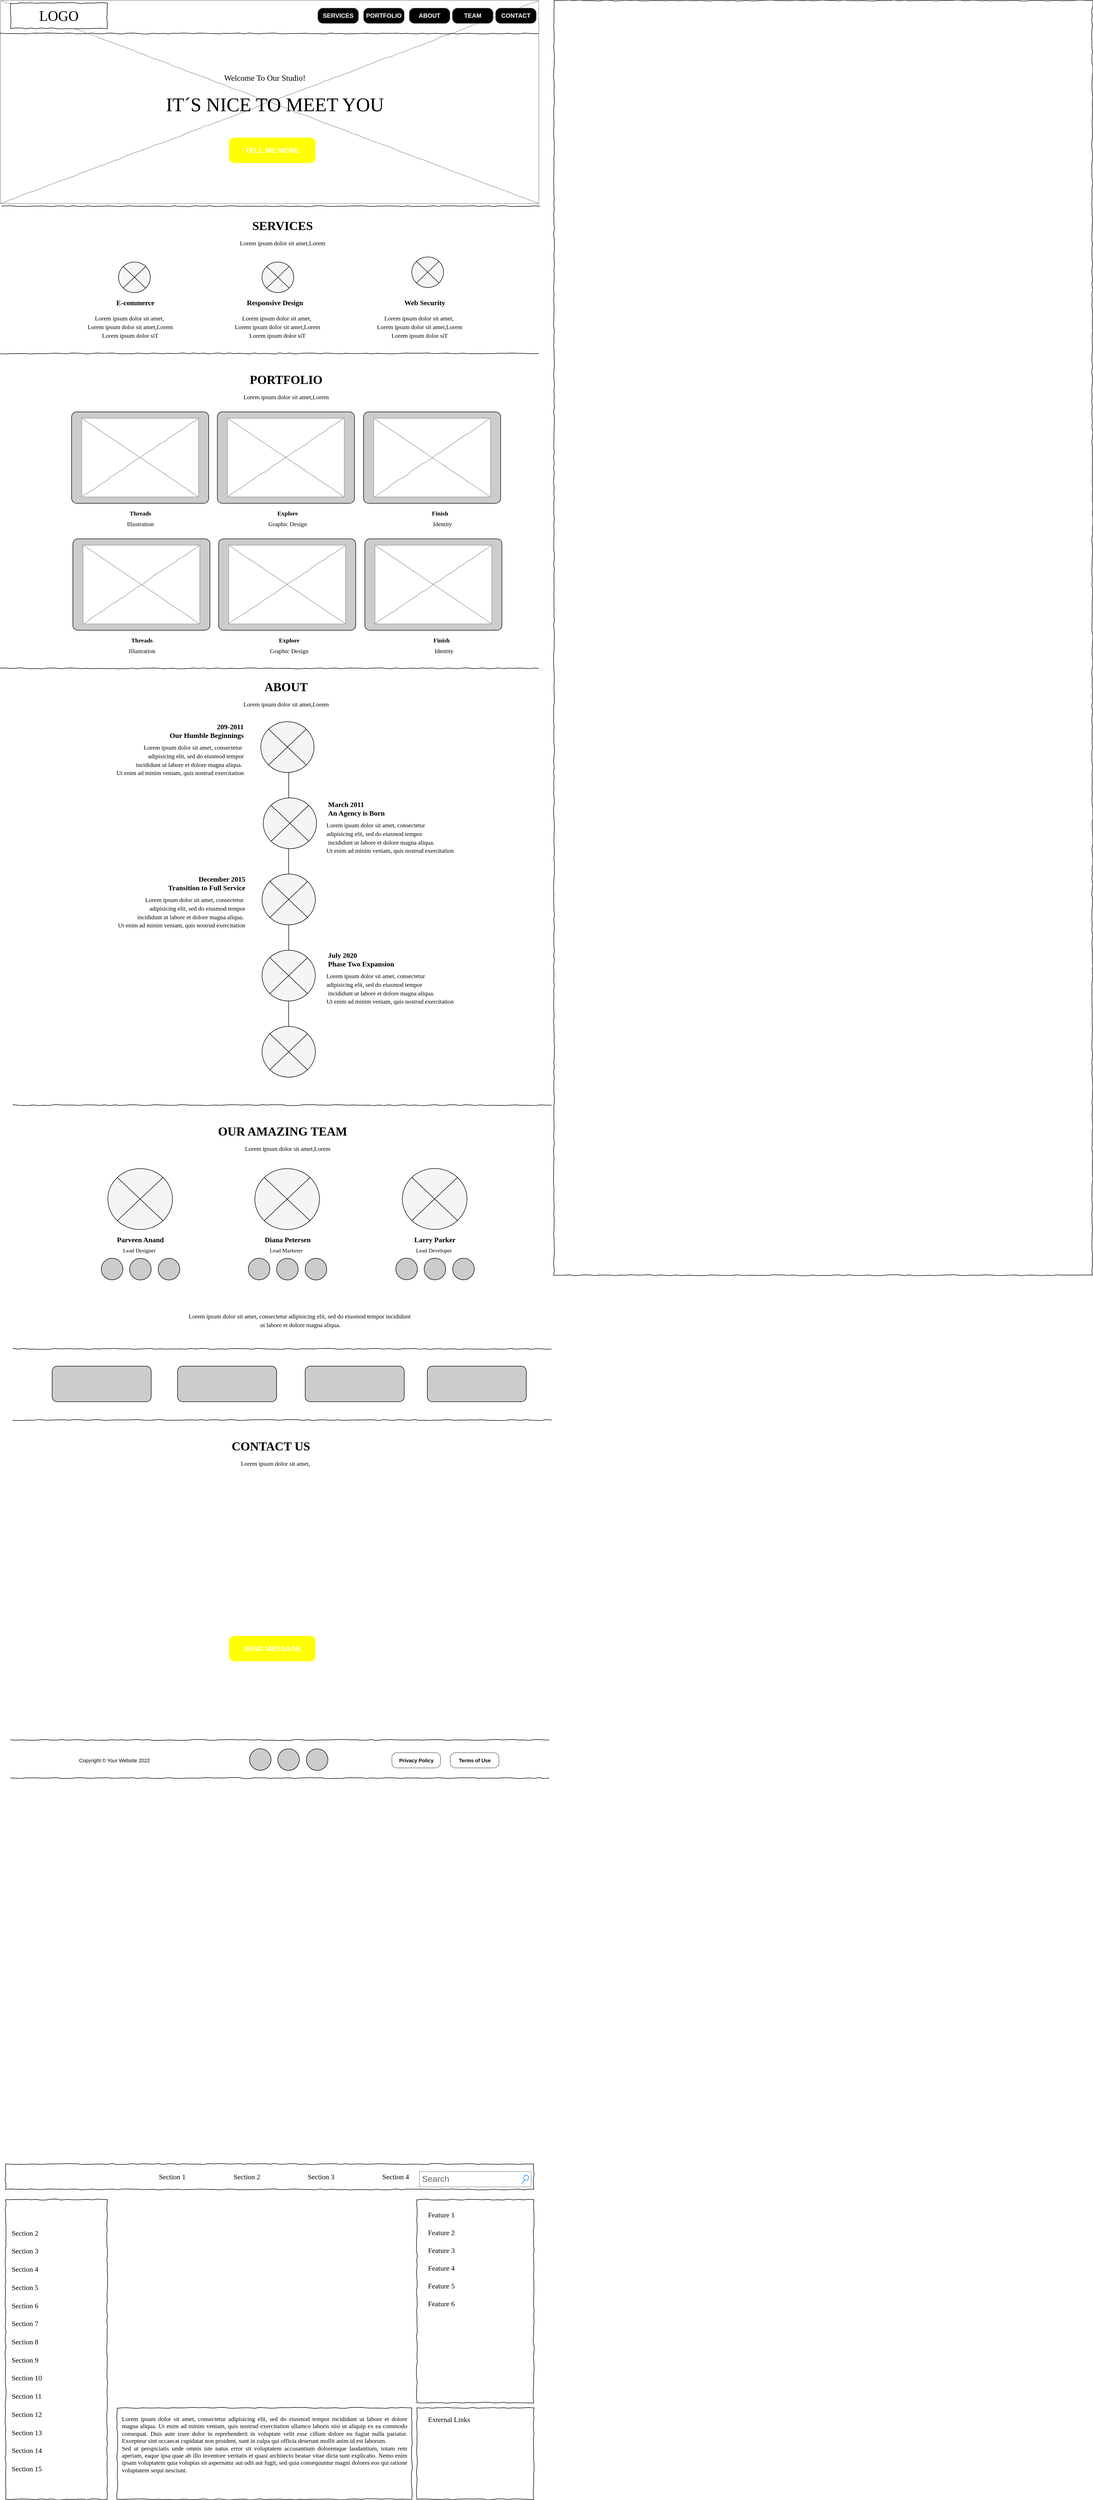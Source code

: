 <mxfile version="20.5.1" type="github">
  <diagram name="Page-1" id="03018318-947c-dd8e-b7a3-06fadd420f32">
    <mxGraphModel dx="1422" dy="762" grid="1" gridSize="10" guides="1" tooltips="1" connect="1" arrows="1" fold="1" page="1" pageScale="1" pageWidth="1100" pageHeight="850" background="none" math="0" shadow="0">
      <root>
        <mxCell id="0" />
        <mxCell id="1" parent="0" />
        <mxCell id="GZVW_mrwKKOPV1Nri92c-111" value="" style="ellipse;whiteSpace=wrap;html=1;aspect=fixed;fillStyle=solid;strokeColor=#000000;strokeWidth=1;fontSize=11;fillColor=#CCCCCC;gradientColor=none;" vertex="1" parent="1">
          <mxGeometry x="508" y="2496.5" width="42.5" height="42.5" as="geometry" />
        </mxCell>
        <mxCell id="GZVW_mrwKKOPV1Nri92c-110" value="" style="ellipse;whiteSpace=wrap;html=1;aspect=fixed;fillStyle=solid;strokeColor=#000000;strokeWidth=1;fontSize=11;fillColor=#CCCCCC;gradientColor=none;" vertex="1" parent="1">
          <mxGeometry x="563.75" y="2496.75" width="42.5" height="42.5" as="geometry" />
        </mxCell>
        <mxCell id="GZVW_mrwKKOPV1Nri92c-109" value="" style="ellipse;whiteSpace=wrap;html=1;aspect=fixed;fillStyle=solid;strokeColor=#000000;strokeWidth=1;fontSize=11;fillColor=#CCCCCC;gradientColor=none;" vertex="1" parent="1">
          <mxGeometry x="620" y="2496.75" width="42.5" height="42.5" as="geometry" />
        </mxCell>
        <mxCell id="677b7b8949515195-1" value="" style="whiteSpace=wrap;html=1;rounded=0;shadow=0;labelBackgroundColor=none;strokeColor=#000000;strokeWidth=1;fillColor=none;fontFamily=Verdana;fontSize=7;fontColor=#000000;align=center;comic=1;" parent="1" vertex="1">
          <mxGeometry x="1110" y="20" width="1060" height="2510" as="geometry" />
        </mxCell>
        <mxCell id="GZVW_mrwKKOPV1Nri92c-58" value="" style="strokeWidth=1;shadow=0;dashed=0;align=center;html=1;shape=mxgraph.mockup.buttons.button;strokeColor=#000000;fontColor=#ffffff;mainText=;buttonStyle=round;fontSize=17;fontStyle=1;fillColor=#CCCCCC;whiteSpace=wrap;fillStyle=solid;" vertex="1" parent="1">
          <mxGeometry x="160" y="830" width="270" height="180" as="geometry" />
        </mxCell>
        <mxCell id="677b7b8949515195-16" value="" style="verticalLabelPosition=bottom;shadow=0;dashed=0;align=center;html=1;verticalAlign=top;strokeWidth=1;shape=mxgraph.mockup.graphics.simpleIcon;strokeColor=#999999;rounded=0;labelBackgroundColor=none;fontFamily=Verdana;fontSize=14;fontColor=#000000;comic=1;" parent="1" vertex="1">
          <mxGeometry x="20" y="20" width="1060" height="400" as="geometry" />
        </mxCell>
        <mxCell id="677b7b8949515195-2" value="LOGO" style="whiteSpace=wrap;html=1;rounded=0;shadow=0;labelBackgroundColor=none;strokeWidth=1;fontFamily=Verdana;fontSize=28;align=center;comic=1;" parent="1" vertex="1">
          <mxGeometry x="40" y="25" width="190" height="50" as="geometry" />
        </mxCell>
        <mxCell id="677b7b8949515195-3" value="Search" style="strokeWidth=1;shadow=0;dashed=0;align=center;html=1;shape=mxgraph.mockup.forms.searchBox;strokeColor=#999999;mainText=;strokeColor2=#008cff;fontColor=#666666;fontSize=17;align=left;spacingLeft=3;rounded=0;labelBackgroundColor=none;comic=1;" parent="1" vertex="1">
          <mxGeometry x="845" y="4295" width="220" height="30" as="geometry" />
        </mxCell>
        <mxCell id="677b7b8949515195-8" value="" style="whiteSpace=wrap;html=1;rounded=0;shadow=0;labelBackgroundColor=none;strokeWidth=1;fillColor=none;fontFamily=Verdana;fontSize=12;align=center;comic=1;" parent="1" vertex="1">
          <mxGeometry x="30" y="4350" width="200" height="590" as="geometry" />
        </mxCell>
        <mxCell id="677b7b8949515195-9" value="" style="line;strokeWidth=1;html=1;rounded=0;shadow=0;labelBackgroundColor=none;fillColor=none;fontFamily=Verdana;fontSize=14;fontColor=#000000;align=center;comic=1;" parent="1" vertex="1">
          <mxGeometry x="20" y="80" width="1060" height="10" as="geometry" />
        </mxCell>
        <mxCell id="677b7b8949515195-10" value="" style="whiteSpace=wrap;html=1;rounded=0;shadow=0;labelBackgroundColor=none;strokeWidth=1;fillColor=none;fontFamily=Verdana;fontSize=12;align=center;comic=1;" parent="1" vertex="1">
          <mxGeometry x="30" y="4280" width="1040" height="50" as="geometry" />
        </mxCell>
        <mxCell id="677b7b8949515195-11" value="Section 1" style="text;html=1;points=[];align=left;verticalAlign=top;spacingTop=-4;fontSize=14;fontFamily=Verdana" parent="1" vertex="1">
          <mxGeometry x="330" y="4295" width="60" height="20" as="geometry" />
        </mxCell>
        <mxCell id="677b7b8949515195-12" value="Section 2" style="text;html=1;points=[];align=left;verticalAlign=top;spacingTop=-4;fontSize=14;fontFamily=Verdana" parent="1" vertex="1">
          <mxGeometry x="477" y="4295" width="60" height="20" as="geometry" />
        </mxCell>
        <mxCell id="677b7b8949515195-13" value="Section 3" style="text;html=1;points=[];align=left;verticalAlign=top;spacingTop=-4;fontSize=14;fontFamily=Verdana" parent="1" vertex="1">
          <mxGeometry x="623" y="4295" width="60" height="20" as="geometry" />
        </mxCell>
        <mxCell id="677b7b8949515195-14" value="Section 4" style="text;html=1;points=[];align=left;verticalAlign=top;spacingTop=-4;fontSize=14;fontFamily=Verdana" parent="1" vertex="1">
          <mxGeometry x="770" y="4295" width="60" height="20" as="geometry" />
        </mxCell>
        <mxCell id="677b7b8949515195-15" value="&lt;div style=&quot;text-align: justify&quot;&gt;&lt;span&gt;Lorem ipsum dolor sit amet, consectetur adipisicing elit, sed do eiusmod tempor incididunt ut labore et dolore magna aliqua. Ut enim ad minim veniam, quis nostrud exercitation ullamco laboris nisi ut aliquip ex ea commodo consequat. Duis aute irure dolor in reprehenderit in voluptate velit esse cillum dolore eu fugiat nulla pariatur. Excepteur sint occaecat cupidatat non proident, sunt in culpa qui officia deserunt mollit anim id est laborum.&lt;/span&gt;&lt;/div&gt;&lt;div style=&quot;text-align: justify&quot;&gt;&lt;span&gt;Sed ut perspiciatis unde omnis iste natus error sit voluptatem accusantium doloremque laudantium, totam rem aperiam, eaque ipsa quae ab illo inventore veritatis et quasi architecto beatae vitae dicta sunt explicabo. Nemo enim ipsam voluptatem quia voluptas sit aspernatur aut odit aut fugit, sed quia consequuntur magni dolores eos qui ratione voluptatem sequi nesciunt.&amp;nbsp;&lt;/span&gt;&lt;/div&gt;" style="whiteSpace=wrap;html=1;rounded=0;shadow=0;labelBackgroundColor=none;strokeWidth=1;fillColor=none;fontFamily=Verdana;fontSize=12;align=center;verticalAlign=top;spacing=10;comic=1;" parent="1" vertex="1">
          <mxGeometry x="250" y="4760" width="580" height="180" as="geometry" />
        </mxCell>
        <mxCell id="677b7b8949515195-25" value="" style="whiteSpace=wrap;html=1;rounded=0;shadow=0;labelBackgroundColor=none;strokeWidth=1;fillColor=none;fontFamily=Verdana;fontSize=12;align=center;comic=1;" parent="1" vertex="1">
          <mxGeometry x="840" y="4350" width="230" height="400" as="geometry" />
        </mxCell>
        <mxCell id="677b7b8949515195-26" value="" style="whiteSpace=wrap;html=1;rounded=0;shadow=0;labelBackgroundColor=none;strokeWidth=1;fillColor=none;fontFamily=Verdana;fontSize=12;align=center;comic=1;" parent="1" vertex="1">
          <mxGeometry x="840" y="4760" width="230" height="180" as="geometry" />
        </mxCell>
        <mxCell id="677b7b8949515195-27" value="&lt;b&gt;&lt;font style=&quot;font-size: 24px;&quot;&gt;SERVICES&lt;/font&gt;&lt;/b&gt;" style="text;html=1;points=[];align=center;verticalAlign=top;spacingTop=-4;fontSize=14;fontFamily=Verdana" parent="1" vertex="1">
          <mxGeometry x="490" y="447" width="170" height="30" as="geometry" />
        </mxCell>
        <mxCell id="677b7b8949515195-28" value="Section 2" style="text;html=1;points=[];align=left;verticalAlign=top;spacingTop=-4;fontSize=14;fontFamily=Verdana" parent="1" vertex="1">
          <mxGeometry x="40" y="4406" width="170" height="20" as="geometry" />
        </mxCell>
        <mxCell id="677b7b8949515195-29" value="Section 3" style="text;html=1;points=[];align=left;verticalAlign=top;spacingTop=-4;fontSize=14;fontFamily=Verdana" parent="1" vertex="1">
          <mxGeometry x="40" y="4441" width="170" height="20" as="geometry" />
        </mxCell>
        <mxCell id="677b7b8949515195-30" value="Section 4" style="text;html=1;points=[];align=left;verticalAlign=top;spacingTop=-4;fontSize=14;fontFamily=Verdana" parent="1" vertex="1">
          <mxGeometry x="40" y="4477" width="170" height="20" as="geometry" />
        </mxCell>
        <mxCell id="677b7b8949515195-31" value="Section 7" style="text;html=1;points=[];align=left;verticalAlign=top;spacingTop=-4;fontSize=14;fontFamily=Verdana" parent="1" vertex="1">
          <mxGeometry x="40" y="4584" width="170" height="20" as="geometry" />
        </mxCell>
        <mxCell id="677b7b8949515195-32" value="Section 8" style="text;html=1;points=[];align=left;verticalAlign=top;spacingTop=-4;fontSize=14;fontFamily=Verdana" parent="1" vertex="1">
          <mxGeometry x="40" y="4620" width="170" height="20" as="geometry" />
        </mxCell>
        <mxCell id="677b7b8949515195-33" value="Section 9" style="text;html=1;points=[];align=left;verticalAlign=top;spacingTop=-4;fontSize=14;fontFamily=Verdana" parent="1" vertex="1">
          <mxGeometry x="40" y="4656" width="170" height="20" as="geometry" />
        </mxCell>
        <mxCell id="677b7b8949515195-34" value="Section 10" style="text;html=1;points=[];align=left;verticalAlign=top;spacingTop=-4;fontSize=14;fontFamily=Verdana" parent="1" vertex="1">
          <mxGeometry x="40" y="4691" width="170" height="20" as="geometry" />
        </mxCell>
        <mxCell id="677b7b8949515195-35" value="Section 11" style="text;html=1;points=[];align=left;verticalAlign=top;spacingTop=-4;fontSize=14;fontFamily=Verdana" parent="1" vertex="1">
          <mxGeometry x="40" y="4727" width="170" height="20" as="geometry" />
        </mxCell>
        <mxCell id="677b7b8949515195-36" value="Section 12" style="text;html=1;points=[];align=left;verticalAlign=top;spacingTop=-4;fontSize=14;fontFamily=Verdana" parent="1" vertex="1">
          <mxGeometry x="40" y="4763" width="170" height="20" as="geometry" />
        </mxCell>
        <mxCell id="677b7b8949515195-37" value="Section 13" style="text;html=1;points=[];align=left;verticalAlign=top;spacingTop=-4;fontSize=14;fontFamily=Verdana" parent="1" vertex="1">
          <mxGeometry x="40" y="4799" width="170" height="20" as="geometry" />
        </mxCell>
        <mxCell id="677b7b8949515195-38" value="Section 14" style="text;html=1;points=[];align=left;verticalAlign=top;spacingTop=-4;fontSize=14;fontFamily=Verdana" parent="1" vertex="1">
          <mxGeometry x="40" y="4834" width="170" height="20" as="geometry" />
        </mxCell>
        <mxCell id="677b7b8949515195-39" value="Section 5" style="text;html=1;points=[];align=left;verticalAlign=top;spacingTop=-4;fontSize=14;fontFamily=Verdana" parent="1" vertex="1">
          <mxGeometry x="40" y="4513" width="170" height="20" as="geometry" />
        </mxCell>
        <mxCell id="677b7b8949515195-40" value="Section 6" style="text;html=1;points=[];align=left;verticalAlign=top;spacingTop=-4;fontSize=14;fontFamily=Verdana" parent="1" vertex="1">
          <mxGeometry x="40" y="4549" width="170" height="20" as="geometry" />
        </mxCell>
        <mxCell id="677b7b8949515195-41" value="Section 15" style="text;html=1;points=[];align=left;verticalAlign=top;spacingTop=-4;fontSize=14;fontFamily=Verdana" parent="1" vertex="1">
          <mxGeometry x="40" y="4870" width="170" height="20" as="geometry" />
        </mxCell>
        <mxCell id="677b7b8949515195-42" value="External Links" style="text;html=1;points=[];align=left;verticalAlign=top;spacingTop=-4;fontSize=14;fontFamily=Verdana" parent="1" vertex="1">
          <mxGeometry x="860" y="4773" width="170" height="20" as="geometry" />
        </mxCell>
        <mxCell id="677b7b8949515195-44" value="Feature 1" style="text;html=1;points=[];align=left;verticalAlign=top;spacingTop=-4;fontSize=14;fontFamily=Verdana" parent="1" vertex="1">
          <mxGeometry x="860" y="4370" width="170" height="20" as="geometry" />
        </mxCell>
        <mxCell id="677b7b8949515195-45" value="Feature 2" style="text;html=1;points=[];align=left;verticalAlign=top;spacingTop=-4;fontSize=14;fontFamily=Verdana" parent="1" vertex="1">
          <mxGeometry x="860" y="4405" width="170" height="20" as="geometry" />
        </mxCell>
        <mxCell id="677b7b8949515195-46" value="Feature 3" style="text;html=1;points=[];align=left;verticalAlign=top;spacingTop=-4;fontSize=14;fontFamily=Verdana" parent="1" vertex="1">
          <mxGeometry x="860" y="4440" width="170" height="20" as="geometry" />
        </mxCell>
        <mxCell id="677b7b8949515195-47" value="Feature 4" style="text;html=1;points=[];align=left;verticalAlign=top;spacingTop=-4;fontSize=14;fontFamily=Verdana" parent="1" vertex="1">
          <mxGeometry x="860" y="4475" width="170" height="20" as="geometry" />
        </mxCell>
        <mxCell id="677b7b8949515195-48" value="Feature 5" style="text;html=1;points=[];align=left;verticalAlign=top;spacingTop=-4;fontSize=14;fontFamily=Verdana" parent="1" vertex="1">
          <mxGeometry x="860" y="4510" width="170" height="20" as="geometry" />
        </mxCell>
        <mxCell id="677b7b8949515195-49" value="Feature 6" style="text;html=1;points=[];align=left;verticalAlign=top;spacingTop=-4;fontSize=14;fontFamily=Verdana" parent="1" vertex="1">
          <mxGeometry x="860" y="4545" width="170" height="20" as="geometry" />
        </mxCell>
        <mxCell id="GZVW_mrwKKOPV1Nri92c-2" value="Welcome To Our Studio!" style="text;html=1;points=[];align=center;verticalAlign=top;spacingTop=-4;fontSize=16;fontFamily=Verdana" vertex="1" parent="1">
          <mxGeometry x="450" y="160" width="180" height="20" as="geometry" />
        </mxCell>
        <mxCell id="GZVW_mrwKKOPV1Nri92c-3" value="IT´S NICE TO MEET YOU" style="text;html=1;points=[];align=center;verticalAlign=top;spacingTop=-4;fontSize=38;fontFamily=Verdana" vertex="1" parent="1">
          <mxGeometry x="315" y="200" width="490" height="50" as="geometry" />
        </mxCell>
        <mxCell id="GZVW_mrwKKOPV1Nri92c-7" value="&lt;span style=&quot;font-size: 12px; text-align: justify;&quot;&gt;Lorem ipsum dolor sit amet,&lt;/span&gt;&lt;span style=&quot;font-size: 12px; text-align: justify;&quot;&gt;Lorem&lt;/span&gt;" style="text;html=1;points=[];align=center;verticalAlign=top;spacingTop=-4;fontSize=14;fontFamily=Verdana" vertex="1" parent="1">
          <mxGeometry x="460" y="487" width="230" height="20" as="geometry" />
        </mxCell>
        <mxCell id="GZVW_mrwKKOPV1Nri92c-8" value="&lt;span style=&quot;font-size: 12px; text-align: justify;&quot;&gt;Lorem ipsum dolor sit amet,&amp;nbsp;&lt;br&gt;&lt;/span&gt;&lt;span style=&quot;font-size: 12px; text-align: justify;&quot;&gt;Lorem ipsum dolor sit amet,&lt;/span&gt;&lt;span style=&quot;font-size: 12px; text-align: justify;&quot;&gt;Lorem&lt;br&gt;&lt;/span&gt;&lt;span style=&quot;font-size: 12px; text-align: justify;&quot;&gt;Lorem ipsum dolor siT&lt;/span&gt;" style="text;html=1;points=[];align=center;verticalAlign=top;spacingTop=-4;fontSize=14;fontFamily=Verdana" vertex="1" parent="1">
          <mxGeometry x="160" y="635" width="230" height="60" as="geometry" />
        </mxCell>
        <mxCell id="GZVW_mrwKKOPV1Nri92c-9" value="&lt;span style=&quot;font-size: 12px; text-align: justify;&quot;&gt;Lorem ipsum dolor sit amet,&amp;nbsp;&lt;br&gt;&lt;/span&gt;&lt;span style=&quot;font-size: 12px; text-align: justify;&quot;&gt;Lorem ipsum dolor sit amet,&lt;/span&gt;&lt;span style=&quot;font-size: 12px; text-align: justify;&quot;&gt;Lorem&lt;br&gt;&lt;/span&gt;&lt;span style=&quot;font-size: 12px; text-align: justify;&quot;&gt;Lorem ipsum dolor siT&lt;/span&gt;" style="text;html=1;points=[];align=center;verticalAlign=top;spacingTop=-4;fontSize=14;fontFamily=Verdana" vertex="1" parent="1">
          <mxGeometry x="450" y="635" width="230" height="60" as="geometry" />
        </mxCell>
        <mxCell id="GZVW_mrwKKOPV1Nri92c-10" value="&lt;span style=&quot;font-size: 12px; text-align: justify;&quot;&gt;Lorem ipsum dolor sit amet,&amp;nbsp;&lt;br&gt;&lt;/span&gt;&lt;span style=&quot;font-size: 12px; text-align: justify;&quot;&gt;Lorem ipsum dolor sit amet,&lt;/span&gt;&lt;span style=&quot;font-size: 12px; text-align: justify;&quot;&gt;Lorem&lt;br&gt;&lt;/span&gt;&lt;span style=&quot;font-size: 12px; text-align: justify;&quot;&gt;Lorem ipsum dolor siT&lt;/span&gt;" style="text;html=1;points=[];align=center;verticalAlign=top;spacingTop=-4;fontSize=14;fontFamily=Verdana" vertex="1" parent="1">
          <mxGeometry x="730" y="635" width="230" height="60" as="geometry" />
        </mxCell>
        <mxCell id="GZVW_mrwKKOPV1Nri92c-11" value="&lt;b&gt;E-commerce&lt;/b&gt;" style="text;html=1;points=[];align=center;verticalAlign=top;spacingTop=-4;fontSize=14;fontFamily=Verdana" vertex="1" parent="1">
          <mxGeometry x="200" y="605" width="170" height="20" as="geometry" />
        </mxCell>
        <mxCell id="GZVW_mrwKKOPV1Nri92c-12" value="&lt;b&gt;Responsive Design&lt;/b&gt;" style="text;html=1;points=[];align=center;verticalAlign=top;spacingTop=-4;fontSize=14;fontFamily=Verdana" vertex="1" parent="1">
          <mxGeometry x="475" y="605" width="170" height="20" as="geometry" />
        </mxCell>
        <mxCell id="GZVW_mrwKKOPV1Nri92c-13" value="&lt;b&gt;Web Security&lt;/b&gt;" style="text;html=1;points=[];align=center;verticalAlign=top;spacingTop=-4;fontSize=14;fontFamily=Verdana" vertex="1" parent="1">
          <mxGeometry x="770" y="605" width="170" height="20" as="geometry" />
        </mxCell>
        <mxCell id="GZVW_mrwKKOPV1Nri92c-18" value="&lt;b&gt;&lt;font style=&quot;font-size: 24px;&quot;&gt;PORTFOLIO&lt;/font&gt;&lt;/b&gt;" style="text;html=1;points=[];align=center;verticalAlign=top;spacingTop=-4;fontSize=14;fontFamily=Verdana" vertex="1" parent="1">
          <mxGeometry x="497" y="750" width="170" height="30" as="geometry" />
        </mxCell>
        <mxCell id="GZVW_mrwKKOPV1Nri92c-19" value="&lt;span style=&quot;font-size: 12px; text-align: justify;&quot;&gt;Lorem ipsum dolor sit amet,&lt;/span&gt;&lt;span style=&quot;font-size: 12px; text-align: justify;&quot;&gt;Lorem&lt;/span&gt;" style="text;html=1;points=[];align=center;verticalAlign=top;spacingTop=-4;fontSize=14;fontFamily=Verdana" vertex="1" parent="1">
          <mxGeometry x="467" y="790" width="230" height="20" as="geometry" />
        </mxCell>
        <mxCell id="GZVW_mrwKKOPV1Nri92c-21" value="" style="verticalLabelPosition=bottom;shadow=0;dashed=0;align=center;html=1;verticalAlign=top;strokeWidth=1;shape=mxgraph.mockup.graphics.simpleIcon;strokeColor=#999999;rounded=0;labelBackgroundColor=none;fontFamily=Verdana;fontSize=14;fontColor=#000000;comic=1;" vertex="1" parent="1">
          <mxGeometry x="180" y="842.5" width="230" height="155" as="geometry" />
        </mxCell>
        <mxCell id="GZVW_mrwKKOPV1Nri92c-26" value="&lt;b&gt;Threads&lt;/b&gt;" style="text;html=1;points=[];align=center;verticalAlign=top;spacingTop=-4;fontSize=12;fontFamily=Verdana" vertex="1" parent="1">
          <mxGeometry x="210" y="1020" width="170" height="20" as="geometry" />
        </mxCell>
        <mxCell id="GZVW_mrwKKOPV1Nri92c-27" value="&lt;div style=&quot;text-align: justify;&quot;&gt;&lt;span style=&quot;background-color: initial; font-size: 12px;&quot;&gt;Illustration&lt;/span&gt;&lt;/div&gt;" style="text;html=1;points=[];align=center;verticalAlign=top;spacingTop=-4;fontSize=14;fontFamily=Verdana" vertex="1" parent="1">
          <mxGeometry x="245" y="1040" width="100" height="20" as="geometry" />
        </mxCell>
        <mxCell id="GZVW_mrwKKOPV1Nri92c-28" value="&lt;b&gt;Explore&lt;/b&gt;" style="text;html=1;points=[];align=center;verticalAlign=top;spacingTop=-4;fontSize=12;fontFamily=Verdana" vertex="1" parent="1">
          <mxGeometry x="500" y="1020" width="170" height="20" as="geometry" />
        </mxCell>
        <mxCell id="GZVW_mrwKKOPV1Nri92c-29" value="&lt;div style=&quot;text-align: justify;&quot;&gt;&lt;span style=&quot;background-color: initial; font-size: 12px;&quot;&gt;Graphic Design&lt;/span&gt;&lt;/div&gt;" style="text;html=1;points=[];align=center;verticalAlign=top;spacingTop=-4;fontSize=14;fontFamily=Verdana" vertex="1" parent="1">
          <mxGeometry x="535" y="1040" width="100" height="20" as="geometry" />
        </mxCell>
        <mxCell id="GZVW_mrwKKOPV1Nri92c-30" value="&lt;b&gt;Finish&lt;/b&gt;" style="text;html=1;points=[];align=center;verticalAlign=top;spacingTop=-4;fontSize=12;fontFamily=Verdana" vertex="1" parent="1">
          <mxGeometry x="800" y="1020" width="170" height="20" as="geometry" />
        </mxCell>
        <mxCell id="GZVW_mrwKKOPV1Nri92c-31" value="&lt;div style=&quot;text-align: justify;&quot;&gt;&lt;span style=&quot;background-color: initial; font-size: 12px;&quot;&gt;Identity&lt;/span&gt;&lt;/div&gt;" style="text;html=1;points=[];align=center;verticalAlign=top;spacingTop=-4;fontSize=14;fontFamily=Verdana" vertex="1" parent="1">
          <mxGeometry x="840" y="1040" width="100" height="20" as="geometry" />
        </mxCell>
        <mxCell id="GZVW_mrwKKOPV1Nri92c-39" value="" style="shape=sumEllipse;perimeter=ellipsePerimeter;whiteSpace=wrap;html=1;backgroundOutline=1;fillStyle=solid;fontSize=12;fillColor=#F5F5F5;gradientColor=none;" vertex="1" parent="1">
          <mxGeometry x="535" y="535" width="62.5" height="60" as="geometry" />
        </mxCell>
        <mxCell id="GZVW_mrwKKOPV1Nri92c-40" value="" style="shape=sumEllipse;perimeter=ellipsePerimeter;whiteSpace=wrap;html=1;backgroundOutline=1;fillStyle=solid;fontSize=12;fillColor=#F5F5F5;gradientColor=none;" vertex="1" parent="1">
          <mxGeometry x="830" y="525" width="62.5" height="60" as="geometry" />
        </mxCell>
        <mxCell id="GZVW_mrwKKOPV1Nri92c-41" value="" style="shape=sumEllipse;perimeter=ellipsePerimeter;whiteSpace=wrap;html=1;backgroundOutline=1;fillStyle=solid;fontSize=12;fillColor=#F5F5F5;gradientColor=none;" vertex="1" parent="1">
          <mxGeometry x="252.5" y="535" width="62.5" height="60" as="geometry" />
        </mxCell>
        <mxCell id="GZVW_mrwKKOPV1Nri92c-49" value="SERVICES" style="strokeWidth=1;shadow=0;dashed=0;align=center;html=1;shape=mxgraph.mockup.buttons.button;strokeColor=#666666;fontColor=#ffffff;mainText=;buttonStyle=round;fontSize=12;fontStyle=1;fillColor=#000000;whiteSpace=wrap;fillStyle=solid;" vertex="1" parent="1">
          <mxGeometry x="645" y="35" width="80" height="30" as="geometry" />
        </mxCell>
        <mxCell id="GZVW_mrwKKOPV1Nri92c-50" value="PORTFOLIO" style="strokeWidth=1;shadow=0;dashed=0;align=center;html=1;shape=mxgraph.mockup.buttons.button;strokeColor=#666666;fontColor=#ffffff;mainText=;buttonStyle=round;fontSize=12;fontStyle=1;fillColor=#000000;whiteSpace=wrap;fillStyle=solid;" vertex="1" parent="1">
          <mxGeometry x="735" y="35" width="80" height="30" as="geometry" />
        </mxCell>
        <mxCell id="GZVW_mrwKKOPV1Nri92c-51" value="ABOUT&lt;span style=&quot;color: rgba(0, 0, 0, 0); font-family: monospace; font-size: 0px; font-weight: 400; text-align: start;&quot;&gt;%3CmxGraphModel%3E%3Croot%3E%3CmxCell%20id%3D%220%22%2F%3E%3CmxCell%20id%3D%221%22%20parent%3D%220%22%2F%3E%3CmxCell%20id%3D%222%22%20value%3D%22SERVICES%22%20style%3D%22strokeWidth%3D1%3Bshadow%3D0%3Bdashed%3D0%3Balign%3Dcenter%3Bhtml%3D1%3Bshape%3Dmxgraph.mockup.buttons.button%3BstrokeColor%3D%23666666%3BfontColor%3D%23ffffff%3BmainText%3D%3BbuttonStyle%3Dround%3BfontSize%3D12%3BfontStyle%3D1%3BfillColor%3D%23000000%3BwhiteSpace%3Dwrap%3BfillStyle%3Dsolid%3B%22%20vertex%3D%221%22%20parent%3D%221%22%3E%3CmxGeometry%20x%3D%22710%22%20y%3D%2290%22%20width%3D%2280%22%20height%3D%2230%22%20as%3D%22geometry%22%2F%3E%3C%2FmxCell%3E%3C%2Froot%3E%3C%2FmxGraphModel%3E&lt;/span&gt;" style="strokeWidth=1;shadow=0;dashed=0;align=center;html=1;shape=mxgraph.mockup.buttons.button;strokeColor=#666666;fontColor=#ffffff;mainText=;buttonStyle=round;fontSize=12;fontStyle=1;fillColor=#000000;whiteSpace=wrap;fillStyle=solid;" vertex="1" parent="1">
          <mxGeometry x="825" y="35" width="80" height="30" as="geometry" />
        </mxCell>
        <mxCell id="GZVW_mrwKKOPV1Nri92c-52" value="TEAM" style="strokeWidth=1;shadow=0;dashed=0;align=center;html=1;shape=mxgraph.mockup.buttons.button;strokeColor=#666666;fontColor=#ffffff;mainText=;buttonStyle=round;fontSize=12;fontStyle=1;fillColor=#000000;whiteSpace=wrap;fillStyle=solid;" vertex="1" parent="1">
          <mxGeometry x="910" y="35" width="80" height="30" as="geometry" />
        </mxCell>
        <mxCell id="GZVW_mrwKKOPV1Nri92c-53" value="CONTACT" style="strokeWidth=1;shadow=0;dashed=0;align=center;html=1;shape=mxgraph.mockup.buttons.button;strokeColor=#666666;fontColor=#ffffff;mainText=;buttonStyle=round;fontSize=12;fontStyle=1;fillColor=#000000;whiteSpace=wrap;fillStyle=solid;" vertex="1" parent="1">
          <mxGeometry x="995" y="35" width="80" height="30" as="geometry" />
        </mxCell>
        <mxCell id="GZVW_mrwKKOPV1Nri92c-54" value="TELL ME MORE" style="strokeWidth=1;shadow=0;dashed=0;align=center;html=1;shape=mxgraph.mockup.buttons.button;strokeColor=none;fontColor=#ffffff;mainText=;buttonStyle=round;fontSize=14;fontStyle=1;fillColor=#FFFF00;whiteSpace=wrap;fillStyle=solid;" vertex="1" parent="1">
          <mxGeometry x="470" y="290" width="170" height="50" as="geometry" />
        </mxCell>
        <mxCell id="GZVW_mrwKKOPV1Nri92c-60" value="" style="strokeWidth=1;shadow=0;dashed=0;align=center;html=1;shape=mxgraph.mockup.buttons.button;strokeColor=#000000;fontColor=#ffffff;mainText=;buttonStyle=round;fontSize=17;fontStyle=1;fillColor=#CCCCCC;whiteSpace=wrap;fillStyle=solid;" vertex="1" parent="1">
          <mxGeometry x="447" y="830" width="270" height="180" as="geometry" />
        </mxCell>
        <mxCell id="GZVW_mrwKKOPV1Nri92c-61" value="" style="verticalLabelPosition=bottom;shadow=0;dashed=0;align=center;html=1;verticalAlign=top;strokeWidth=1;shape=mxgraph.mockup.graphics.simpleIcon;strokeColor=#999999;rounded=0;labelBackgroundColor=none;fontFamily=Verdana;fontSize=14;fontColor=#000000;comic=1;" vertex="1" parent="1">
          <mxGeometry x="467" y="842.5" width="230" height="155" as="geometry" />
        </mxCell>
        <mxCell id="GZVW_mrwKKOPV1Nri92c-62" value="" style="strokeWidth=1;shadow=0;dashed=0;align=center;html=1;shape=mxgraph.mockup.buttons.button;strokeColor=#000000;fontColor=#ffffff;mainText=;buttonStyle=round;fontSize=17;fontStyle=1;fillColor=#CCCCCC;whiteSpace=wrap;fillStyle=solid;" vertex="1" parent="1">
          <mxGeometry x="735" y="830" width="270" height="180" as="geometry" />
        </mxCell>
        <mxCell id="GZVW_mrwKKOPV1Nri92c-63" value="" style="verticalLabelPosition=bottom;shadow=0;dashed=0;align=center;html=1;verticalAlign=top;strokeWidth=1;shape=mxgraph.mockup.graphics.simpleIcon;strokeColor=#999999;rounded=0;labelBackgroundColor=none;fontFamily=Verdana;fontSize=14;fontColor=#000000;comic=1;" vertex="1" parent="1">
          <mxGeometry x="755" y="842.5" width="230" height="155" as="geometry" />
        </mxCell>
        <mxCell id="GZVW_mrwKKOPV1Nri92c-64" value="" style="strokeWidth=1;shadow=0;dashed=0;align=center;html=1;shape=mxgraph.mockup.buttons.button;strokeColor=#000000;fontColor=#ffffff;mainText=;buttonStyle=round;fontSize=17;fontStyle=1;fillColor=#CCCCCC;whiteSpace=wrap;fillStyle=solid;" vertex="1" parent="1">
          <mxGeometry x="162.5" y="1080" width="270" height="180" as="geometry" />
        </mxCell>
        <mxCell id="GZVW_mrwKKOPV1Nri92c-65" value="" style="verticalLabelPosition=bottom;shadow=0;dashed=0;align=center;html=1;verticalAlign=top;strokeWidth=1;shape=mxgraph.mockup.graphics.simpleIcon;strokeColor=#999999;rounded=0;labelBackgroundColor=none;fontFamily=Verdana;fontSize=14;fontColor=#000000;comic=1;" vertex="1" parent="1">
          <mxGeometry x="182.5" y="1092.5" width="230" height="155" as="geometry" />
        </mxCell>
        <mxCell id="GZVW_mrwKKOPV1Nri92c-66" value="&lt;b&gt;Threads&lt;/b&gt;" style="text;html=1;points=[];align=center;verticalAlign=top;spacingTop=-4;fontSize=12;fontFamily=Verdana" vertex="1" parent="1">
          <mxGeometry x="212.5" y="1270" width="170" height="20" as="geometry" />
        </mxCell>
        <mxCell id="GZVW_mrwKKOPV1Nri92c-67" value="&lt;div style=&quot;text-align: justify;&quot;&gt;&lt;span style=&quot;background-color: initial; font-size: 12px;&quot;&gt;Illustration&lt;/span&gt;&lt;/div&gt;" style="text;html=1;points=[];align=center;verticalAlign=top;spacingTop=-4;fontSize=14;fontFamily=Verdana" vertex="1" parent="1">
          <mxGeometry x="247.5" y="1290" width="100" height="20" as="geometry" />
        </mxCell>
        <mxCell id="GZVW_mrwKKOPV1Nri92c-68" value="&lt;b&gt;Explore&lt;/b&gt;" style="text;html=1;points=[];align=center;verticalAlign=top;spacingTop=-4;fontSize=12;fontFamily=Verdana" vertex="1" parent="1">
          <mxGeometry x="502.5" y="1270" width="170" height="20" as="geometry" />
        </mxCell>
        <mxCell id="GZVW_mrwKKOPV1Nri92c-69" value="&lt;div style=&quot;text-align: justify;&quot;&gt;&lt;span style=&quot;background-color: initial; font-size: 12px;&quot;&gt;Graphic Design&lt;/span&gt;&lt;/div&gt;" style="text;html=1;points=[];align=center;verticalAlign=top;spacingTop=-4;fontSize=14;fontFamily=Verdana" vertex="1" parent="1">
          <mxGeometry x="537.5" y="1290" width="100" height="20" as="geometry" />
        </mxCell>
        <mxCell id="GZVW_mrwKKOPV1Nri92c-70" value="&lt;b&gt;Finish&lt;/b&gt;" style="text;html=1;points=[];align=center;verticalAlign=top;spacingTop=-4;fontSize=12;fontFamily=Verdana" vertex="1" parent="1">
          <mxGeometry x="802.5" y="1270" width="170" height="20" as="geometry" />
        </mxCell>
        <mxCell id="GZVW_mrwKKOPV1Nri92c-71" value="&lt;div style=&quot;text-align: justify;&quot;&gt;&lt;span style=&quot;background-color: initial; font-size: 12px;&quot;&gt;Identity&lt;/span&gt;&lt;/div&gt;" style="text;html=1;points=[];align=center;verticalAlign=top;spacingTop=-4;fontSize=14;fontFamily=Verdana" vertex="1" parent="1">
          <mxGeometry x="842.5" y="1290" width="100" height="20" as="geometry" />
        </mxCell>
        <mxCell id="GZVW_mrwKKOPV1Nri92c-72" value="" style="strokeWidth=1;shadow=0;dashed=0;align=center;html=1;shape=mxgraph.mockup.buttons.button;strokeColor=#000000;fontColor=#ffffff;mainText=;buttonStyle=round;fontSize=17;fontStyle=1;fillColor=#CCCCCC;whiteSpace=wrap;fillStyle=solid;" vertex="1" parent="1">
          <mxGeometry x="449.5" y="1080" width="270" height="180" as="geometry" />
        </mxCell>
        <mxCell id="GZVW_mrwKKOPV1Nri92c-73" value="" style="verticalLabelPosition=bottom;shadow=0;dashed=0;align=center;html=1;verticalAlign=top;strokeWidth=1;shape=mxgraph.mockup.graphics.simpleIcon;strokeColor=#999999;rounded=0;labelBackgroundColor=none;fontFamily=Verdana;fontSize=14;fontColor=#000000;comic=1;" vertex="1" parent="1">
          <mxGeometry x="469.5" y="1092.5" width="230" height="155" as="geometry" />
        </mxCell>
        <mxCell id="GZVW_mrwKKOPV1Nri92c-74" value="" style="strokeWidth=1;shadow=0;dashed=0;align=center;html=1;shape=mxgraph.mockup.buttons.button;strokeColor=#000000;fontColor=#ffffff;mainText=;buttonStyle=round;fontSize=17;fontStyle=1;fillColor=#CCCCCC;whiteSpace=wrap;fillStyle=solid;" vertex="1" parent="1">
          <mxGeometry x="737.5" y="1080" width="270" height="180" as="geometry" />
        </mxCell>
        <mxCell id="GZVW_mrwKKOPV1Nri92c-75" value="" style="verticalLabelPosition=bottom;shadow=0;dashed=0;align=center;html=1;verticalAlign=top;strokeWidth=1;shape=mxgraph.mockup.graphics.simpleIcon;strokeColor=#999999;rounded=0;labelBackgroundColor=none;fontFamily=Verdana;fontSize=14;fontColor=#000000;comic=1;" vertex="1" parent="1">
          <mxGeometry x="757.5" y="1092.5" width="230" height="155" as="geometry" />
        </mxCell>
        <mxCell id="GZVW_mrwKKOPV1Nri92c-76" value="" style="line;strokeWidth=1;html=1;rounded=0;shadow=0;labelBackgroundColor=none;fillColor=none;fontFamily=Verdana;fontSize=14;fontColor=#000000;align=center;comic=1;" vertex="1" parent="1">
          <mxGeometry x="20" y="710" width="1060" height="10" as="geometry" />
        </mxCell>
        <mxCell id="GZVW_mrwKKOPV1Nri92c-77" value="" style="line;strokeWidth=1;html=1;rounded=0;shadow=0;labelBackgroundColor=none;fillColor=none;fontFamily=Verdana;fontSize=14;fontColor=#000000;align=center;comic=1;" vertex="1" parent="1">
          <mxGeometry x="20" y="1330" width="1060" height="10" as="geometry" />
        </mxCell>
        <mxCell id="GZVW_mrwKKOPV1Nri92c-78" value="&lt;b&gt;&lt;font style=&quot;font-size: 24px;&quot;&gt;ABOUT&lt;/font&gt;&lt;/b&gt;" style="text;html=1;points=[];align=center;verticalAlign=top;spacingTop=-4;fontSize=14;fontFamily=Verdana" vertex="1" parent="1">
          <mxGeometry x="497" y="1355" width="170" height="30" as="geometry" />
        </mxCell>
        <mxCell id="GZVW_mrwKKOPV1Nri92c-79" value="&lt;span style=&quot;font-size: 12px; text-align: justify;&quot;&gt;Lorem ipsum dolor sit amet,&lt;/span&gt;&lt;span style=&quot;font-size: 12px; text-align: justify;&quot;&gt;Lorem&lt;/span&gt;" style="text;html=1;points=[];align=center;verticalAlign=top;spacingTop=-4;fontSize=14;fontFamily=Verdana" vertex="1" parent="1">
          <mxGeometry x="467" y="1395" width="230" height="20" as="geometry" />
        </mxCell>
        <mxCell id="GZVW_mrwKKOPV1Nri92c-80" value="&lt;b style=&quot;font-size: 14px;&quot;&gt;209-2011&lt;br style=&quot;font-size: 14px;&quot;&gt;Our Humble Beginnings&lt;br style=&quot;font-size: 14px;&quot;&gt;&lt;/b&gt;" style="text;html=1;points=[];align=right;verticalAlign=top;spacingTop=-4;fontSize=14;fontFamily=Verdana" vertex="1" parent="1">
          <mxGeometry x="297.5" y="1440" width="202.5" height="40" as="geometry" />
        </mxCell>
        <mxCell id="GZVW_mrwKKOPV1Nri92c-81" value="&lt;div style=&quot;&quot;&gt;&lt;span style=&quot;font-size: 12px; text-align: justify;&quot;&gt;Lorem ipsum dolor sit amet, consectetur&amp;nbsp;&lt;/span&gt;&lt;/div&gt;&lt;div style=&quot;&quot;&gt;&lt;span style=&quot;font-size: 12px; text-align: justify;&quot;&gt;adipisicing elit,&amp;nbsp;&lt;/span&gt;&lt;span style=&quot;font-size: 12px; text-align: justify; background-color: initial;&quot;&gt;sed do eiusmod tempor&lt;/span&gt;&lt;/div&gt;&lt;div style=&quot;&quot;&gt;&lt;span style=&quot;font-size: 12px; text-align: justify;&quot;&gt;&amp;nbsp;incididunt ut labore et dolore magna aliqua.&amp;nbsp;&lt;/span&gt;&lt;/div&gt;&lt;div style=&quot;&quot;&gt;&lt;span style=&quot;font-size: 12px; text-align: justify;&quot;&gt;Ut enim ad minim veniam, quis nostrud exercitation&lt;/span&gt;&lt;br&gt;&lt;/div&gt;" style="text;html=1;points=[];align=right;verticalAlign=top;spacingTop=-4;fontSize=14;fontFamily=Verdana" vertex="1" parent="1">
          <mxGeometry x="180" y="1480" width="320" height="67" as="geometry" />
        </mxCell>
        <mxCell id="GZVW_mrwKKOPV1Nri92c-82" value="" style="shape=sumEllipse;perimeter=ellipsePerimeter;whiteSpace=wrap;html=1;backgroundOutline=1;fillStyle=solid;fontSize=12;fillColor=#F5F5F5;gradientColor=none;" vertex="1" parent="1">
          <mxGeometry x="532.63" y="1440" width="104.87" height="100" as="geometry" />
        </mxCell>
        <mxCell id="GZVW_mrwKKOPV1Nri92c-83" value="&lt;b style=&quot;font-size: 14px;&quot;&gt;December 2015&lt;br style=&quot;font-size: 14px;&quot;&gt;Transition to Full Service&lt;br style=&quot;font-size: 14px;&quot;&gt;&lt;/b&gt;" style="text;html=1;points=[];align=right;verticalAlign=top;spacingTop=-4;fontSize=14;fontFamily=Verdana" vertex="1" parent="1">
          <mxGeometry x="300" y="1740" width="202.5" height="40" as="geometry" />
        </mxCell>
        <mxCell id="GZVW_mrwKKOPV1Nri92c-84" value="&lt;div style=&quot;&quot;&gt;&lt;span style=&quot;font-size: 12px; text-align: justify;&quot;&gt;Lorem ipsum dolor sit amet, consectetur&amp;nbsp;&lt;/span&gt;&lt;/div&gt;&lt;div style=&quot;&quot;&gt;&lt;span style=&quot;font-size: 12px; text-align: justify;&quot;&gt;adipisicing elit,&amp;nbsp;&lt;/span&gt;&lt;span style=&quot;font-size: 12px; text-align: justify; background-color: initial;&quot;&gt;sed do eiusmod tempor&lt;/span&gt;&lt;/div&gt;&lt;div style=&quot;&quot;&gt;&lt;span style=&quot;font-size: 12px; text-align: justify;&quot;&gt;&amp;nbsp;incididunt ut labore et dolore magna aliqua.&amp;nbsp;&lt;/span&gt;&lt;/div&gt;&lt;div style=&quot;&quot;&gt;&lt;span style=&quot;font-size: 12px; text-align: justify;&quot;&gt;Ut enim ad minim veniam, quis nostrud exercitation&lt;/span&gt;&lt;br&gt;&lt;/div&gt;" style="text;html=1;points=[];align=right;verticalAlign=top;spacingTop=-4;fontSize=14;fontFamily=Verdana" vertex="1" parent="1">
          <mxGeometry x="182.5" y="1780" width="320" height="67" as="geometry" />
        </mxCell>
        <mxCell id="GZVW_mrwKKOPV1Nri92c-85" value="" style="shape=sumEllipse;perimeter=ellipsePerimeter;whiteSpace=wrap;html=1;backgroundOutline=1;fillStyle=solid;fontSize=12;fillColor=#F5F5F5;gradientColor=none;" vertex="1" parent="1">
          <mxGeometry x="535.13" y="1740" width="104.87" height="100" as="geometry" />
        </mxCell>
        <mxCell id="GZVW_mrwKKOPV1Nri92c-86" value="&lt;b style=&quot;font-size: 14px;&quot;&gt;March 2011&lt;br style=&quot;font-size: 14px;&quot;&gt;An Agency is Born&lt;br style=&quot;font-size: 14px;&quot;&gt;&lt;/b&gt;" style="text;html=1;points=[];align=left;verticalAlign=top;spacingTop=-4;fontSize=14;fontFamily=Verdana" vertex="1" parent="1">
          <mxGeometry x="662.5" y="1593" width="202.5" height="40" as="geometry" />
        </mxCell>
        <mxCell id="GZVW_mrwKKOPV1Nri92c-87" value="&lt;div style=&quot;&quot;&gt;&lt;span style=&quot;font-size: 12px;&quot;&gt;Lorem ipsum dolor sit amet, consectetur&amp;nbsp;&lt;/span&gt;&lt;/div&gt;&lt;div style=&quot;&quot;&gt;&lt;span style=&quot;font-size: 12px;&quot;&gt;adipisicing elit,&amp;nbsp;&lt;/span&gt;&lt;span style=&quot;font-size: 12px; background-color: initial;&quot;&gt;sed do eiusmod tempor&lt;/span&gt;&lt;/div&gt;&lt;div style=&quot;&quot;&gt;&lt;span style=&quot;font-size: 12px;&quot;&gt;&amp;nbsp;incididunt ut labore et dolore magna aliqua.&amp;nbsp;&lt;/span&gt;&lt;/div&gt;&lt;div style=&quot;&quot;&gt;&lt;span style=&quot;font-size: 12px;&quot;&gt;Ut enim ad minim veniam, quis nostrud exercitation&lt;/span&gt;&lt;br&gt;&lt;/div&gt;" style="text;html=1;points=[];align=left;verticalAlign=top;spacingTop=-4;fontSize=14;fontFamily=Verdana" vertex="1" parent="1">
          <mxGeometry x="660" y="1633" width="320" height="67" as="geometry" />
        </mxCell>
        <mxCell id="GZVW_mrwKKOPV1Nri92c-88" value="" style="shape=sumEllipse;perimeter=ellipsePerimeter;whiteSpace=wrap;html=1;backgroundOutline=1;fillStyle=solid;fontSize=12;fillColor=#F5F5F5;gradientColor=none;" vertex="1" parent="1">
          <mxGeometry x="537.5" y="1590" width="104.87" height="100" as="geometry" />
        </mxCell>
        <mxCell id="GZVW_mrwKKOPV1Nri92c-89" value="&lt;b style=&quot;font-size: 14px;&quot;&gt;July 2020&lt;br style=&quot;font-size: 14px;&quot;&gt;Phase Two Expansion&lt;br style=&quot;font-size: 14px;&quot;&gt;&lt;/b&gt;" style="text;html=1;points=[];align=left;verticalAlign=top;spacingTop=-4;fontSize=14;fontFamily=Verdana" vertex="1" parent="1">
          <mxGeometry x="662.5" y="1890" width="202.5" height="40" as="geometry" />
        </mxCell>
        <mxCell id="GZVW_mrwKKOPV1Nri92c-90" value="&lt;div style=&quot;&quot;&gt;&lt;span style=&quot;font-size: 12px;&quot;&gt;Lorem ipsum dolor sit amet, consectetur&amp;nbsp;&lt;/span&gt;&lt;/div&gt;&lt;div style=&quot;&quot;&gt;&lt;span style=&quot;font-size: 12px;&quot;&gt;adipisicing elit,&amp;nbsp;&lt;/span&gt;&lt;span style=&quot;font-size: 12px; background-color: initial;&quot;&gt;sed do eiusmod tempor&lt;/span&gt;&lt;/div&gt;&lt;div style=&quot;&quot;&gt;&lt;span style=&quot;font-size: 12px;&quot;&gt;&amp;nbsp;incididunt ut labore et dolore magna aliqua.&amp;nbsp;&lt;/span&gt;&lt;/div&gt;&lt;div style=&quot;&quot;&gt;&lt;span style=&quot;font-size: 12px;&quot;&gt;Ut enim ad minim veniam, quis nostrud exercitation&lt;/span&gt;&lt;br&gt;&lt;/div&gt;" style="text;html=1;points=[];align=left;verticalAlign=top;spacingTop=-4;fontSize=14;fontFamily=Verdana" vertex="1" parent="1">
          <mxGeometry x="660" y="1930" width="320" height="67" as="geometry" />
        </mxCell>
        <mxCell id="GZVW_mrwKKOPV1Nri92c-91" value="" style="shape=sumEllipse;perimeter=ellipsePerimeter;whiteSpace=wrap;html=1;backgroundOutline=1;fillStyle=solid;fontSize=12;fillColor=#F5F5F5;gradientColor=none;" vertex="1" parent="1">
          <mxGeometry x="535" y="1890" width="104.87" height="100" as="geometry" />
        </mxCell>
        <mxCell id="GZVW_mrwKKOPV1Nri92c-92" value="" style="shape=sumEllipse;perimeter=ellipsePerimeter;whiteSpace=wrap;html=1;backgroundOutline=1;fillStyle=solid;fontSize=12;fillColor=#F5F5F5;gradientColor=none;" vertex="1" parent="1">
          <mxGeometry x="535.13" y="2040" width="104.87" height="100" as="geometry" />
        </mxCell>
        <mxCell id="GZVW_mrwKKOPV1Nri92c-93" value="" style="line;strokeWidth=1;direction=south;html=1;fillStyle=solid;strokeColor=#000000;fontSize=14;fillColor=#CCCCCC;gradientColor=none;" vertex="1" parent="1">
          <mxGeometry x="582.57" y="1540" width="10" height="50" as="geometry" />
        </mxCell>
        <mxCell id="GZVW_mrwKKOPV1Nri92c-96" value="" style="line;strokeWidth=1;direction=south;html=1;fillStyle=solid;strokeColor=#000000;fontSize=14;fillColor=#CCCCCC;gradientColor=none;" vertex="1" parent="1">
          <mxGeometry x="582.43" y="1690" width="10" height="50" as="geometry" />
        </mxCell>
        <mxCell id="GZVW_mrwKKOPV1Nri92c-97" value="" style="line;strokeWidth=1;direction=south;html=1;fillStyle=solid;strokeColor=#000000;fontSize=14;fillColor=#CCCCCC;gradientColor=none;" vertex="1" parent="1">
          <mxGeometry x="582.57" y="1840" width="10" height="50" as="geometry" />
        </mxCell>
        <mxCell id="GZVW_mrwKKOPV1Nri92c-98" value="" style="line;strokeWidth=1;direction=south;html=1;fillStyle=solid;strokeColor=#000000;fontSize=14;fillColor=#CCCCCC;gradientColor=none;" vertex="1" parent="1">
          <mxGeometry x="582.43" y="1990" width="10" height="50" as="geometry" />
        </mxCell>
        <mxCell id="GZVW_mrwKKOPV1Nri92c-99" value="" style="line;strokeWidth=1;html=1;rounded=0;shadow=0;labelBackgroundColor=none;fillColor=none;fontFamily=Verdana;fontSize=14;fontColor=#000000;align=center;comic=1;" vertex="1" parent="1">
          <mxGeometry x="45" y="2190" width="1060" height="10" as="geometry" />
        </mxCell>
        <mxCell id="GZVW_mrwKKOPV1Nri92c-100" value="&lt;b&gt;&lt;font style=&quot;font-size: 24px;&quot;&gt;OUR AMAZING TEAM&lt;/font&gt;&lt;/b&gt;" style="text;html=1;points=[];align=center;verticalAlign=top;spacingTop=-4;fontSize=14;fontFamily=Verdana" vertex="1" parent="1">
          <mxGeometry x="430" y="2230" width="290.5" height="30" as="geometry" />
        </mxCell>
        <mxCell id="GZVW_mrwKKOPV1Nri92c-101" value="&lt;span style=&quot;font-size: 12px; text-align: justify;&quot;&gt;Lorem ipsum dolor sit amet,&lt;/span&gt;&lt;span style=&quot;font-size: 12px; text-align: justify;&quot;&gt;Lorem&lt;/span&gt;" style="text;html=1;points=[];align=center;verticalAlign=top;spacingTop=-4;fontSize=14;fontFamily=Verdana" vertex="1" parent="1">
          <mxGeometry x="469.5" y="2270" width="230" height="20" as="geometry" />
        </mxCell>
        <mxCell id="GZVW_mrwKKOPV1Nri92c-102" value="" style="shape=sumEllipse;perimeter=ellipsePerimeter;whiteSpace=wrap;html=1;backgroundOutline=1;fillStyle=solid;fontSize=12;fillColor=#F5F5F5;gradientColor=none;" vertex="1" parent="1">
          <mxGeometry x="520.82" y="2320" width="127.37" height="120" as="geometry" />
        </mxCell>
        <mxCell id="GZVW_mrwKKOPV1Nri92c-103" value="&lt;b style=&quot;font-size: 14px;&quot;&gt;Diana Petersen&lt;/b&gt;" style="text;html=1;points=[];align=center;verticalAlign=top;spacingTop=-4;fontSize=14;fontFamily=Verdana" vertex="1" parent="1">
          <mxGeometry x="499.5" y="2450" width="170" height="20" as="geometry" />
        </mxCell>
        <mxCell id="GZVW_mrwKKOPV1Nri92c-104" value="&lt;div style=&quot;text-align: justify; font-size: 11px;&quot;&gt;&lt;span style=&quot;background-color: initial; font-size: 11px;&quot;&gt;Lead Marketer&lt;/span&gt;&lt;/div&gt;" style="text;html=1;points=[];align=center;verticalAlign=top;spacingTop=-4;fontSize=11;fontFamily=Verdana" vertex="1" parent="1">
          <mxGeometry x="532" y="2472" width="100" height="20" as="geometry" />
        </mxCell>
        <mxCell id="GZVW_mrwKKOPV1Nri92c-105" value="" style="shape=image;html=1;verticalAlign=top;verticalLabelPosition=bottom;labelBackgroundColor=#ffffff;imageAspect=0;aspect=fixed;image=https://cdn1.iconfinder.com/data/icons/social-media-circle-7/512/Circled_Twitter_svg-128.png;fillStyle=solid;strokeColor=#000000;strokeWidth=1;fontSize=11;fillColor=#CCCCCC;gradientColor=none;" vertex="1" parent="1">
          <mxGeometry x="514.25" y="2501.5" width="30" height="30" as="geometry" />
        </mxCell>
        <mxCell id="GZVW_mrwKKOPV1Nri92c-106" value="" style="shape=image;html=1;verticalAlign=top;verticalLabelPosition=bottom;labelBackgroundColor=#ffffff;imageAspect=0;aspect=fixed;image=https://cdn3.iconfinder.com/data/icons/picons-social/57/46-facebook-128.png;fillStyle=solid;strokeColor=#000000;strokeWidth=1;fontSize=11;fillColor=#CCCCCC;gradientColor=none;" vertex="1" parent="1">
          <mxGeometry x="570" y="2501" width="34" height="34" as="geometry" />
        </mxCell>
        <mxCell id="GZVW_mrwKKOPV1Nri92c-107" value="" style="shape=image;html=1;verticalAlign=top;verticalLabelPosition=bottom;labelBackgroundColor=#ffffff;imageAspect=0;aspect=fixed;image=https://cdn4.iconfinder.com/data/icons/picons-social/57/38-instagram-3-128.png;fillStyle=solid;strokeColor=#000000;strokeWidth=1;fontSize=11;fillColor=#CCCCCC;gradientColor=none;" vertex="1" parent="1">
          <mxGeometry x="625.19" y="2501.25" width="33" height="33" as="geometry" />
        </mxCell>
        <mxCell id="GZVW_mrwKKOPV1Nri92c-108" value="&lt;div style=&quot;&quot;&gt;&lt;span style=&quot;font-size: 12px;&quot;&gt;Lorem ipsum dolor sit amet, consectetur&amp;nbsp;&lt;/span&gt;&lt;span style=&quot;background-color: initial; font-size: 12px;&quot;&gt;adipisicing elit,&amp;nbsp;&lt;/span&gt;&lt;span style=&quot;background-color: initial; font-size: 12px;&quot;&gt;sed do eiusmod tempor&lt;/span&gt;&lt;span style=&quot;font-size: 12px; background-color: initial;&quot;&gt;&amp;nbsp;incididunt&amp;nbsp;&lt;/span&gt;&lt;/div&gt;&lt;div style=&quot;&quot;&gt;&lt;span style=&quot;font-size: 12px; background-color: initial;&quot;&gt;ut labore&amp;nbsp;&lt;/span&gt;&lt;span style=&quot;background-color: initial; font-size: 12px;&quot;&gt;et dolore magna aliqua.&lt;/span&gt;&lt;/div&gt;" style="text;html=1;points=[];align=center;verticalAlign=top;spacingTop=-4;fontSize=14;fontFamily=Verdana" vertex="1" parent="1">
          <mxGeometry x="335" y="2600" width="550" height="40" as="geometry" />
        </mxCell>
        <mxCell id="GZVW_mrwKKOPV1Nri92c-112" value="" style="ellipse;whiteSpace=wrap;html=1;aspect=fixed;fillStyle=solid;strokeColor=#000000;strokeWidth=1;fontSize=11;fillColor=#CCCCCC;gradientColor=none;" vertex="1" parent="1">
          <mxGeometry x="798.5" y="2496.25" width="42.5" height="42.5" as="geometry" />
        </mxCell>
        <mxCell id="GZVW_mrwKKOPV1Nri92c-113" value="" style="ellipse;whiteSpace=wrap;html=1;aspect=fixed;fillStyle=solid;strokeColor=#000000;strokeWidth=1;fontSize=11;fillColor=#CCCCCC;gradientColor=none;" vertex="1" parent="1">
          <mxGeometry x="854.25" y="2496.5" width="42.5" height="42.5" as="geometry" />
        </mxCell>
        <mxCell id="GZVW_mrwKKOPV1Nri92c-114" value="" style="ellipse;whiteSpace=wrap;html=1;aspect=fixed;fillStyle=solid;strokeColor=#000000;strokeWidth=1;fontSize=11;fillColor=#CCCCCC;gradientColor=none;" vertex="1" parent="1">
          <mxGeometry x="910.5" y="2496.5" width="42.5" height="42.5" as="geometry" />
        </mxCell>
        <mxCell id="GZVW_mrwKKOPV1Nri92c-115" value="" style="shape=sumEllipse;perimeter=ellipsePerimeter;whiteSpace=wrap;html=1;backgroundOutline=1;fillStyle=solid;fontSize=12;fillColor=#F5F5F5;gradientColor=none;" vertex="1" parent="1">
          <mxGeometry x="811.32" y="2319.75" width="127.37" height="120" as="geometry" />
        </mxCell>
        <mxCell id="GZVW_mrwKKOPV1Nri92c-116" value="&lt;b style=&quot;font-size: 14px;&quot;&gt;Larry Parker&lt;/b&gt;" style="text;html=1;points=[];align=center;verticalAlign=top;spacingTop=-4;fontSize=14;fontFamily=Verdana" vertex="1" parent="1">
          <mxGeometry x="790" y="2449.75" width="170" height="20" as="geometry" />
        </mxCell>
        <mxCell id="GZVW_mrwKKOPV1Nri92c-117" value="&lt;div style=&quot;text-align: justify; font-size: 11px;&quot;&gt;&lt;span style=&quot;background-color: initial; font-size: 11px;&quot;&gt;Lead Developer&lt;/span&gt;&lt;/div&gt;" style="text;html=1;points=[];align=center;verticalAlign=top;spacingTop=-4;fontSize=11;fontFamily=Verdana" vertex="1" parent="1">
          <mxGeometry x="822.5" y="2471.75" width="100" height="20" as="geometry" />
        </mxCell>
        <mxCell id="GZVW_mrwKKOPV1Nri92c-118" value="" style="shape=image;html=1;verticalAlign=top;verticalLabelPosition=bottom;labelBackgroundColor=#ffffff;imageAspect=0;aspect=fixed;image=https://cdn1.iconfinder.com/data/icons/social-media-circle-7/512/Circled_Twitter_svg-128.png;fillStyle=solid;strokeColor=#000000;strokeWidth=1;fontSize=11;fillColor=#CCCCCC;gradientColor=none;" vertex="1" parent="1">
          <mxGeometry x="804.75" y="2501.25" width="30" height="30" as="geometry" />
        </mxCell>
        <mxCell id="GZVW_mrwKKOPV1Nri92c-119" value="" style="shape=image;html=1;verticalAlign=top;verticalLabelPosition=bottom;labelBackgroundColor=#ffffff;imageAspect=0;aspect=fixed;image=https://cdn3.iconfinder.com/data/icons/picons-social/57/46-facebook-128.png;fillStyle=solid;strokeColor=#000000;strokeWidth=1;fontSize=11;fillColor=#CCCCCC;gradientColor=none;" vertex="1" parent="1">
          <mxGeometry x="860.5" y="2500.75" width="34" height="34" as="geometry" />
        </mxCell>
        <mxCell id="GZVW_mrwKKOPV1Nri92c-120" value="" style="shape=image;html=1;verticalAlign=top;verticalLabelPosition=bottom;labelBackgroundColor=#ffffff;imageAspect=0;aspect=fixed;image=https://cdn4.iconfinder.com/data/icons/picons-social/57/38-instagram-3-128.png;fillStyle=solid;strokeColor=#000000;strokeWidth=1;fontSize=11;fillColor=#CCCCCC;gradientColor=none;" vertex="1" parent="1">
          <mxGeometry x="915.69" y="2501" width="33" height="33" as="geometry" />
        </mxCell>
        <mxCell id="GZVW_mrwKKOPV1Nri92c-121" value="" style="ellipse;whiteSpace=wrap;html=1;aspect=fixed;fillStyle=solid;strokeColor=#000000;strokeWidth=1;fontSize=11;fillColor=#CCCCCC;gradientColor=none;" vertex="1" parent="1">
          <mxGeometry x="218.5" y="2496.5" width="42.5" height="42.5" as="geometry" />
        </mxCell>
        <mxCell id="GZVW_mrwKKOPV1Nri92c-122" value="" style="ellipse;whiteSpace=wrap;html=1;aspect=fixed;fillStyle=solid;strokeColor=#000000;strokeWidth=1;fontSize=11;fillColor=#CCCCCC;gradientColor=none;" vertex="1" parent="1">
          <mxGeometry x="274.25" y="2496.75" width="42.5" height="42.5" as="geometry" />
        </mxCell>
        <mxCell id="GZVW_mrwKKOPV1Nri92c-123" value="" style="ellipse;whiteSpace=wrap;html=1;aspect=fixed;fillStyle=solid;strokeColor=#000000;strokeWidth=1;fontSize=11;fillColor=#CCCCCC;gradientColor=none;" vertex="1" parent="1">
          <mxGeometry x="330.5" y="2496.75" width="42.5" height="42.5" as="geometry" />
        </mxCell>
        <mxCell id="GZVW_mrwKKOPV1Nri92c-124" value="" style="shape=sumEllipse;perimeter=ellipsePerimeter;whiteSpace=wrap;html=1;backgroundOutline=1;fillStyle=solid;fontSize=12;fillColor=#F5F5F5;gradientColor=none;" vertex="1" parent="1">
          <mxGeometry x="231.32" y="2320" width="127.37" height="120" as="geometry" />
        </mxCell>
        <mxCell id="GZVW_mrwKKOPV1Nri92c-125" value="&lt;b&gt;Parveen Anand&lt;/b&gt;" style="text;html=1;points=[];align=center;verticalAlign=top;spacingTop=-4;fontSize=14;fontFamily=Verdana" vertex="1" parent="1">
          <mxGeometry x="210" y="2450" width="170" height="20" as="geometry" />
        </mxCell>
        <mxCell id="GZVW_mrwKKOPV1Nri92c-126" value="&lt;div style=&quot;text-align: justify; font-size: 11px;&quot;&gt;&lt;span style=&quot;background-color: initial; font-size: 11px;&quot;&gt;Lead Designer&lt;/span&gt;&lt;/div&gt;" style="text;html=1;points=[];align=center;verticalAlign=top;spacingTop=-4;fontSize=11;fontFamily=Verdana" vertex="1" parent="1">
          <mxGeometry x="242.5" y="2472" width="100" height="20" as="geometry" />
        </mxCell>
        <mxCell id="GZVW_mrwKKOPV1Nri92c-127" value="" style="shape=image;html=1;verticalAlign=top;verticalLabelPosition=bottom;labelBackgroundColor=#ffffff;imageAspect=0;aspect=fixed;image=https://cdn1.iconfinder.com/data/icons/social-media-circle-7/512/Circled_Twitter_svg-128.png;fillStyle=solid;strokeColor=#000000;strokeWidth=1;fontSize=11;fillColor=#CCCCCC;gradientColor=none;" vertex="1" parent="1">
          <mxGeometry x="224.75" y="2501.5" width="30" height="30" as="geometry" />
        </mxCell>
        <mxCell id="GZVW_mrwKKOPV1Nri92c-128" value="" style="shape=image;html=1;verticalAlign=top;verticalLabelPosition=bottom;labelBackgroundColor=#ffffff;imageAspect=0;aspect=fixed;image=https://cdn3.iconfinder.com/data/icons/picons-social/57/46-facebook-128.png;fillStyle=solid;strokeColor=#000000;strokeWidth=1;fontSize=11;fillColor=#CCCCCC;gradientColor=none;" vertex="1" parent="1">
          <mxGeometry x="280.5" y="2501" width="34" height="34" as="geometry" />
        </mxCell>
        <mxCell id="GZVW_mrwKKOPV1Nri92c-129" value="" style="shape=image;html=1;verticalAlign=top;verticalLabelPosition=bottom;labelBackgroundColor=#ffffff;imageAspect=0;aspect=fixed;image=https://cdn4.iconfinder.com/data/icons/picons-social/57/38-instagram-3-128.png;fillStyle=solid;strokeColor=#000000;strokeWidth=1;fontSize=11;fillColor=#CCCCCC;gradientColor=none;" vertex="1" parent="1">
          <mxGeometry x="335.69" y="2501.25" width="33" height="33" as="geometry" />
        </mxCell>
        <mxCell id="GZVW_mrwKKOPV1Nri92c-130" value="" style="line;strokeWidth=1;html=1;rounded=0;shadow=0;labelBackgroundColor=none;fillColor=none;fontFamily=Verdana;fontSize=14;fontColor=#000000;align=center;comic=1;" vertex="1" parent="1">
          <mxGeometry x="45" y="2670" width="1060" height="10" as="geometry" />
        </mxCell>
        <mxCell id="GZVW_mrwKKOPV1Nri92c-131" value="" style="line;strokeWidth=1;html=1;rounded=0;shadow=0;labelBackgroundColor=none;fillColor=none;fontFamily=Verdana;fontSize=14;fontColor=#000000;align=center;comic=1;" vertex="1" parent="1">
          <mxGeometry x="45" y="2810" width="1060" height="10" as="geometry" />
        </mxCell>
        <mxCell id="GZVW_mrwKKOPV1Nri92c-133" value="" style="line;strokeWidth=1;html=1;rounded=0;shadow=0;labelBackgroundColor=none;fillColor=none;fontFamily=Verdana;fontSize=14;fontColor=#000000;align=center;comic=1;" vertex="1" parent="1">
          <mxGeometry x="22" y="420" width="1060" height="10" as="geometry" />
        </mxCell>
        <mxCell id="GZVW_mrwKKOPV1Nri92c-134" value="" style="strokeWidth=1;shadow=0;dashed=0;align=center;html=1;shape=mxgraph.mockup.buttons.button;strokeColor=#000000;fontColor=#ffffff;mainText=;buttonStyle=round;fontSize=17;fontStyle=1;fillColor=#CCCCCC;whiteSpace=wrap;fillStyle=solid;" vertex="1" parent="1">
          <mxGeometry x="121.75" y="2709" width="195" height="70" as="geometry" />
        </mxCell>
        <mxCell id="GZVW_mrwKKOPV1Nri92c-135" value="" style="shape=image;verticalLabelPosition=bottom;labelBackgroundColor=default;verticalAlign=top;aspect=fixed;imageAspect=0;image=https://w7.pngwing.com/pngs/854/524/png-transparent-microsoft-azure-logo-typescript-business-microsoft-angle-company-text.png;direction=east;clipPath=inset(32.67% 17.67% 33.33% 15.33%);opacity=25;" vertex="1" parent="1">
          <mxGeometry x="133.25" y="2722.18" width="172" height="43.642" as="geometry" />
        </mxCell>
        <mxCell id="GZVW_mrwKKOPV1Nri92c-136" value="" style="strokeWidth=1;shadow=0;dashed=0;align=center;html=1;shape=mxgraph.mockup.buttons.button;strokeColor=#000000;fontColor=#ffffff;mainText=;buttonStyle=round;fontSize=17;fontStyle=1;fillColor=#CCCCCC;whiteSpace=wrap;fillStyle=solid;" vertex="1" parent="1">
          <mxGeometry x="368.69" y="2709" width="195" height="70" as="geometry" />
        </mxCell>
        <mxCell id="GZVW_mrwKKOPV1Nri92c-137" value="" style="strokeWidth=1;shadow=0;dashed=0;align=center;html=1;shape=mxgraph.mockup.buttons.button;strokeColor=#000000;fontColor=#ffffff;mainText=;buttonStyle=round;fontSize=17;fontStyle=1;fillColor=#CCCCCC;whiteSpace=wrap;fillStyle=solid;" vertex="1" parent="1">
          <mxGeometry x="620" y="2709" width="195" height="70" as="geometry" />
        </mxCell>
        <mxCell id="GZVW_mrwKKOPV1Nri92c-138" value="" style="strokeWidth=1;shadow=0;dashed=0;align=center;html=1;shape=mxgraph.mockup.buttons.button;strokeColor=#000000;fontColor=#ffffff;mainText=;buttonStyle=round;fontSize=17;fontStyle=1;fillColor=#CCCCCC;whiteSpace=wrap;fillStyle=solid;" vertex="1" parent="1">
          <mxGeometry x="860.5" y="2709" width="195" height="70" as="geometry" />
        </mxCell>
        <mxCell id="GZVW_mrwKKOPV1Nri92c-139" value="" style="shape=image;verticalLabelPosition=bottom;labelBackgroundColor=default;verticalAlign=top;aspect=fixed;imageAspect=0;image=https://www.citypng.com/public/uploads/small/115969963204orvcyfzbxzuxt1gmhq93ijmwqk4q6k4eujl3wgngfl77ewluk0hxatrmnppos0aio0kb1hjfi3w8ebmsfk3xfi1rwvqstzvuzpr.png;clipPath=inset(29.41% 47% 31.62% 6.67%);opacity=25;" vertex="1" parent="1">
          <mxGeometry x="413.74" y="2722.18" width="104.91" height="40" as="geometry" />
        </mxCell>
        <mxCell id="GZVW_mrwKKOPV1Nri92c-140" value="" style="shape=image;verticalLabelPosition=bottom;labelBackgroundColor=default;verticalAlign=top;aspect=fixed;imageAspect=0;image=https://uploads-ssl.webflow.com/6138f264e056284b85d8187b/613bd2e5ff02dc69be9d7c6a_20.png;opacity=25;" vertex="1" parent="1">
          <mxGeometry x="645.56" y="2720" width="144.44" height="40" as="geometry" />
        </mxCell>
        <mxCell id="GZVW_mrwKKOPV1Nri92c-141" value="" style="shape=image;verticalLabelPosition=bottom;labelBackgroundColor=default;verticalAlign=top;aspect=fixed;imageAspect=0;image=https://banner2.cleanpng.com/20180330/uxe/kisspng-ibm-computer-software-encapsulated-postscript-logo-ibm-5abe0df528b441.309.jpg;opacity=25;" vertex="1" parent="1">
          <mxGeometry x="905" y="2720" width="102.36" height="50" as="geometry" />
        </mxCell>
        <mxCell id="GZVW_mrwKKOPV1Nri92c-142" value="" style="line;strokeWidth=1;html=1;rounded=0;shadow=0;labelBackgroundColor=none;fillColor=none;fontFamily=Verdana;fontSize=14;fontColor=#000000;align=center;comic=1;" vertex="1" parent="1">
          <mxGeometry x="40" y="3440" width="1060" height="10" as="geometry" />
        </mxCell>
        <mxCell id="GZVW_mrwKKOPV1Nri92c-143" value="" style="line;strokeWidth=1;html=1;rounded=0;shadow=0;labelBackgroundColor=none;fillColor=none;fontFamily=Verdana;fontSize=14;fontColor=#000000;align=center;comic=1;" vertex="1" parent="1">
          <mxGeometry x="40" y="3515" width="1060" height="10" as="geometry" />
        </mxCell>
        <mxCell id="GZVW_mrwKKOPV1Nri92c-144" value="Privacy Policy" style="strokeWidth=1;shadow=0;dashed=0;align=center;html=1;shape=mxgraph.mockup.buttons.button;strokeColor=#666666;fontColor=#000000;mainText=;buttonStyle=round;fontSize=10;fontStyle=1;fillColor=none;whiteSpace=wrap;fillStyle=solid;" vertex="1" parent="1">
          <mxGeometry x="790.75" y="3470" width="95.75" height="30" as="geometry" />
        </mxCell>
        <mxCell id="GZVW_mrwKKOPV1Nri92c-146" value="Terms of Use" style="strokeWidth=1;shadow=0;dashed=0;align=center;html=1;shape=mxgraph.mockup.buttons.button;strokeColor=#666666;fontColor=#000000;mainText=;buttonStyle=round;fontSize=10;fontStyle=1;fillColor=none;whiteSpace=wrap;fillStyle=solid;" vertex="1" parent="1">
          <mxGeometry x="905.75" y="3470" width="95.75" height="30" as="geometry" />
        </mxCell>
        <mxCell id="GZVW_mrwKKOPV1Nri92c-147" value="" style="ellipse;whiteSpace=wrap;html=1;aspect=fixed;fillStyle=solid;strokeColor=#000000;strokeWidth=1;fontSize=11;fillColor=#CCCCCC;gradientColor=none;" vertex="1" parent="1">
          <mxGeometry x="510.32" y="3462.25" width="42.5" height="42.5" as="geometry" />
        </mxCell>
        <mxCell id="GZVW_mrwKKOPV1Nri92c-148" value="" style="ellipse;whiteSpace=wrap;html=1;aspect=fixed;fillStyle=solid;strokeColor=#000000;strokeWidth=1;fontSize=11;fillColor=#CCCCCC;gradientColor=none;" vertex="1" parent="1">
          <mxGeometry x="566.07" y="3462.5" width="42.5" height="42.5" as="geometry" />
        </mxCell>
        <mxCell id="GZVW_mrwKKOPV1Nri92c-149" value="" style="ellipse;whiteSpace=wrap;html=1;aspect=fixed;fillStyle=solid;strokeColor=#000000;strokeWidth=1;fontSize=11;fillColor=#CCCCCC;gradientColor=none;" vertex="1" parent="1">
          <mxGeometry x="622.32" y="3462.5" width="42.5" height="42.5" as="geometry" />
        </mxCell>
        <mxCell id="GZVW_mrwKKOPV1Nri92c-150" value="" style="shape=image;html=1;verticalAlign=top;verticalLabelPosition=bottom;labelBackgroundColor=#ffffff;imageAspect=0;aspect=fixed;image=https://cdn1.iconfinder.com/data/icons/social-media-circle-7/512/Circled_Twitter_svg-128.png;fillStyle=solid;strokeColor=#000000;strokeWidth=1;fontSize=11;fillColor=#CCCCCC;gradientColor=none;" vertex="1" parent="1">
          <mxGeometry x="516.57" y="3467.25" width="30" height="30" as="geometry" />
        </mxCell>
        <mxCell id="GZVW_mrwKKOPV1Nri92c-151" value="" style="shape=image;html=1;verticalAlign=top;verticalLabelPosition=bottom;labelBackgroundColor=#ffffff;imageAspect=0;aspect=fixed;image=https://cdn3.iconfinder.com/data/icons/picons-social/57/46-facebook-128.png;fillStyle=solid;strokeColor=#000000;strokeWidth=1;fontSize=11;fillColor=#CCCCCC;gradientColor=none;" vertex="1" parent="1">
          <mxGeometry x="572.32" y="3466.75" width="34" height="34" as="geometry" />
        </mxCell>
        <mxCell id="GZVW_mrwKKOPV1Nri92c-152" value="" style="shape=image;html=1;verticalAlign=top;verticalLabelPosition=bottom;labelBackgroundColor=#ffffff;imageAspect=0;aspect=fixed;image=https://cdn4.iconfinder.com/data/icons/picons-social/57/38-instagram-3-128.png;fillStyle=solid;strokeColor=#000000;strokeWidth=1;fontSize=11;fillColor=#CCCCCC;gradientColor=none;" vertex="1" parent="1">
          <mxGeometry x="627.51" y="3467" width="33" height="33" as="geometry" />
        </mxCell>
        <mxCell id="GZVW_mrwKKOPV1Nri92c-153" value="Copyright © Your Website 2022" style="text;html=1;resizable=0;autosize=1;align=center;verticalAlign=middle;points=[];fillColor=none;strokeColor=none;rounded=0;fillStyle=solid;strokeWidth=1;fontSize=10;fontColor=#000000;opacity=25;" vertex="1" parent="1">
          <mxGeometry x="163.5" y="3470" width="160" height="30" as="geometry" />
        </mxCell>
        <mxCell id="GZVW_mrwKKOPV1Nri92c-154" value="&lt;span style=&quot;font-size: 24px;&quot;&gt;&lt;b&gt;CONTACT US&lt;/b&gt;&lt;/span&gt;" style="text;html=1;points=[];align=center;verticalAlign=top;spacingTop=-4;fontSize=14;fontFamily=Verdana" vertex="1" parent="1">
          <mxGeometry x="406.75" y="2850" width="290.5" height="30" as="geometry" />
        </mxCell>
        <mxCell id="GZVW_mrwKKOPV1Nri92c-155" value="&lt;span style=&quot;font-size: 12px; text-align: justify;&quot;&gt;Lorem ipsum dolor sit amet,&lt;/span&gt;" style="text;html=1;points=[];align=center;verticalAlign=top;spacingTop=-4;fontSize=14;fontFamily=Verdana" vertex="1" parent="1">
          <mxGeometry x="446.25" y="2890" width="230" height="20" as="geometry" />
        </mxCell>
        <mxCell id="GZVW_mrwKKOPV1Nri92c-156" value="SEND MESSAGE" style="strokeWidth=1;shadow=0;dashed=0;align=center;html=1;shape=mxgraph.mockup.buttons.button;strokeColor=none;fontColor=#ffffff;mainText=;buttonStyle=round;fontSize=14;fontStyle=1;fillColor=#FFFF00;whiteSpace=wrap;fillStyle=solid;" vertex="1" parent="1">
          <mxGeometry x="470" y="3240" width="170" height="50" as="geometry" />
        </mxCell>
      </root>
    </mxGraphModel>
  </diagram>
</mxfile>
